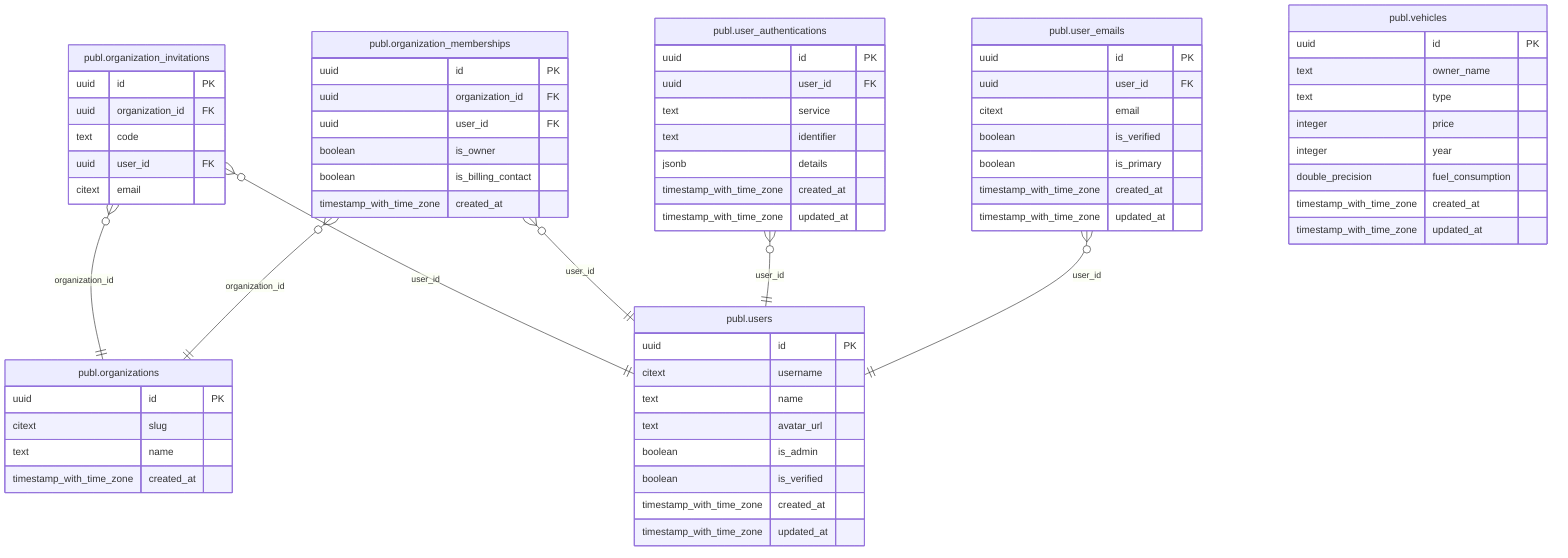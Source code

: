 erDiagram
    "publ.organization_invitations" {
        uuid id PK
        uuid organization_id FK
        text code 
        uuid user_id FK
        citext email 
    }

    "publ.organization_memberships" {
        uuid id PK
        uuid organization_id FK
        uuid user_id FK
        boolean is_owner 
        boolean is_billing_contact 
        timestamp_with_time_zone created_at 
    }

    "publ.organizations" {
        uuid id PK
        citext slug 
        text name 
        timestamp_with_time_zone created_at 
    }

    "publ.user_authentications" {
        uuid id PK
        uuid user_id FK
        text service 
        text identifier 
        jsonb details 
        timestamp_with_time_zone created_at 
        timestamp_with_time_zone updated_at 
    }

    "publ.user_emails" {
        uuid id PK
        uuid user_id FK
        citext email 
        boolean is_verified 
        boolean is_primary 
        timestamp_with_time_zone created_at 
        timestamp_with_time_zone updated_at 
    }

    "publ.users" {
        uuid id PK
        citext username 
        text name 
        text avatar_url 
        boolean is_admin 
        boolean is_verified 
        timestamp_with_time_zone created_at 
        timestamp_with_time_zone updated_at 
    }

    "publ.vehicles" {
        uuid id PK
        text owner_name 
        text type 
        integer price 
        integer year 
        double_precision fuel_consumption 
        timestamp_with_time_zone created_at 
        timestamp_with_time_zone updated_at 
    }

    "publ.organization_invitations" }o--|| "publ.organizations" : "organization_id"
    "publ.organization_invitations" }o--|| "publ.users" : "user_id"
    "publ.organization_memberships" }o--|| "publ.organizations" : "organization_id"
    "publ.organization_memberships" }o--|| "publ.users" : "user_id"
    "publ.user_authentications" }o--|| "publ.users" : "user_id"
    "publ.user_emails" }o--|| "publ.users" : "user_id"